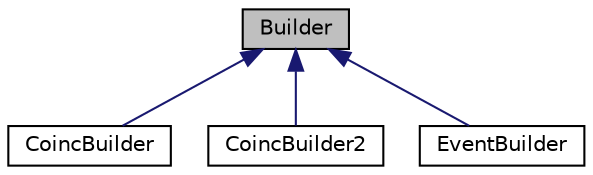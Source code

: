 digraph "Builder"
{
 // LATEX_PDF_SIZE
  edge [fontname="Helvetica",fontsize="10",labelfontname="Helvetica",labelfontsize="10"];
  node [fontname="Helvetica",fontsize="10",shape=record];
  Node1 [label="Builder",height=0.2,width=0.4,color="black", fillcolor="grey75", style="filled", fontcolor="black",tooltip="Base class of event builders (pure virtual class)"];
  Node1 -> Node2 [dir="back",color="midnightblue",fontsize="10",style="solid",fontname="Helvetica"];
  Node2 [label="CoincBuilder",height=0.2,width=0.4,color="black", fillcolor="white", style="filled",URL="$class_coinc_builder.html",tooltip=" "];
  Node1 -> Node3 [dir="back",color="midnightblue",fontsize="10",style="solid",fontname="Helvetica"];
  Node3 [label="CoincBuilder2",height=0.2,width=0.4,color="black", fillcolor="white", style="filled",URL="$class_coinc_builder2.html",tooltip=" "];
  Node1 -> Node4 [dir="back",color="midnightblue",fontsize="10",style="solid",fontname="Helvetica"];
  Node4 [label="EventBuilder",height=0.2,width=0.4,color="black", fillcolor="white", style="filled",URL="$class_event_builder.html",tooltip=" "];
}
